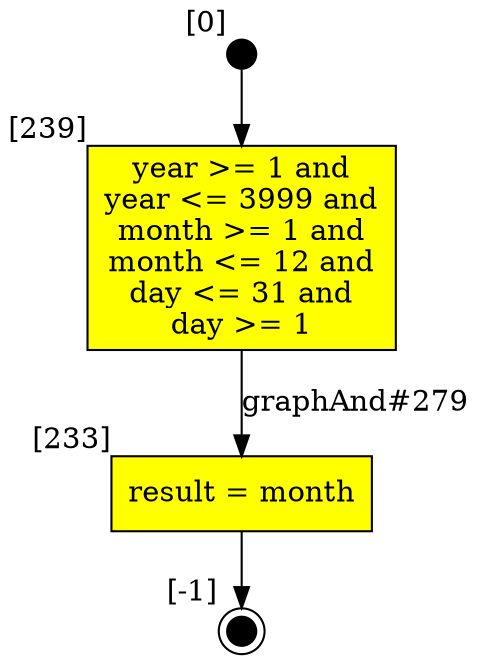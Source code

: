 digraph CLG {
  233 [shape="box", label="result = month", style=filled, fillcolor=yellow, xlabel="[233]"];
  234 [style=filled, fillcolor=black, shape="doublecircle", label="", fixedsize=true, width=.2, height=.2, xlabel="[-1]"];
  238 [style=filled, fillcolor=black, shape="circle", label="", fixedsize=true, width=.2, height=.2, xlabel="[0]"];
  239 [shape="box", label="year >= 1 and
year <= 3999 and
month >= 1 and
month <= 12 and
day <= 31 and
day >= 1
", style=filled, fillcolor=yellow, xlabel="[239]"];
  233 -> 234;
  238 -> 239;
  239 -> 233[label="graphAnd#279"];
}
